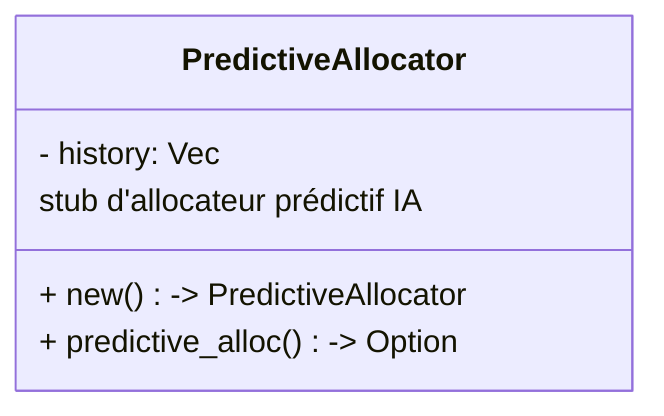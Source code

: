 classDiagram
    class PredictiveAllocator {
        - history: Vec<usize>
        + new() -> PredictiveAllocator
        + predictive_alloc() -> Option<usize>
    }
    PredictiveAllocator : stub d'allocateur prédictif IA